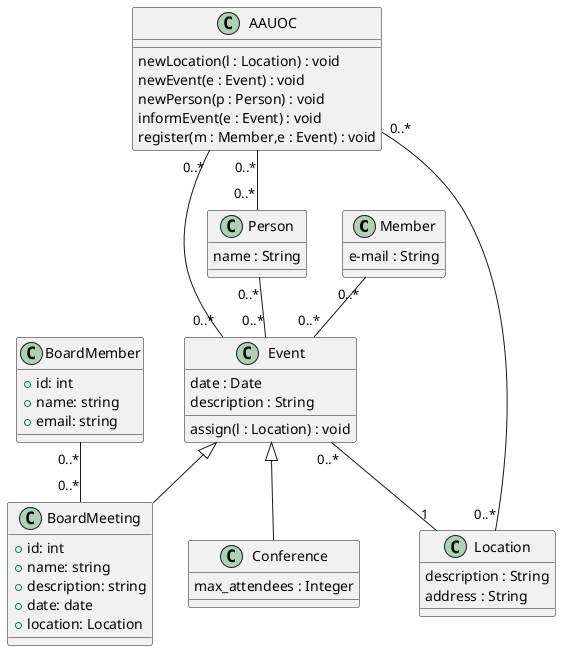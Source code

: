 @startuml

@startuml
class Member {
  e-mail : String

}

class BoardMember {
  +id: int
  +name: string
  +email: string
}

class Person {
 name : String

}

class Event {
date : Date
description : String
assign(l : Location) : void
}

class Conference {
  max_attendees : Integer

}

class BoardMeeting {
  +id: int
  +name: string
  +description: string
  +date: date
  +location: Location
}

class Location {
 description : String
 address : String
}
class AAUOC {
newLocation(l : Location) : void
newEvent(e : Event) : void
newPerson(p : Person) : void
informEvent(e : Event) : void
register(m : Member,e : Event) : void
}

Member "0..*" -- "0..*" Event
BoardMember "0..*" -- "0..*" BoardMeeting
Event "0..*" -- "1" Location
Event <|-- Conference
Event <|-- BoardMeeting
Person "0..*" -- "0..*" Event
AAUOC "0..*" -- "0..*" Location
AAUOC "0..*" -- "0..*" Event
AAUOC "0..*" -- "0..*" Person

@enduml


@enduml